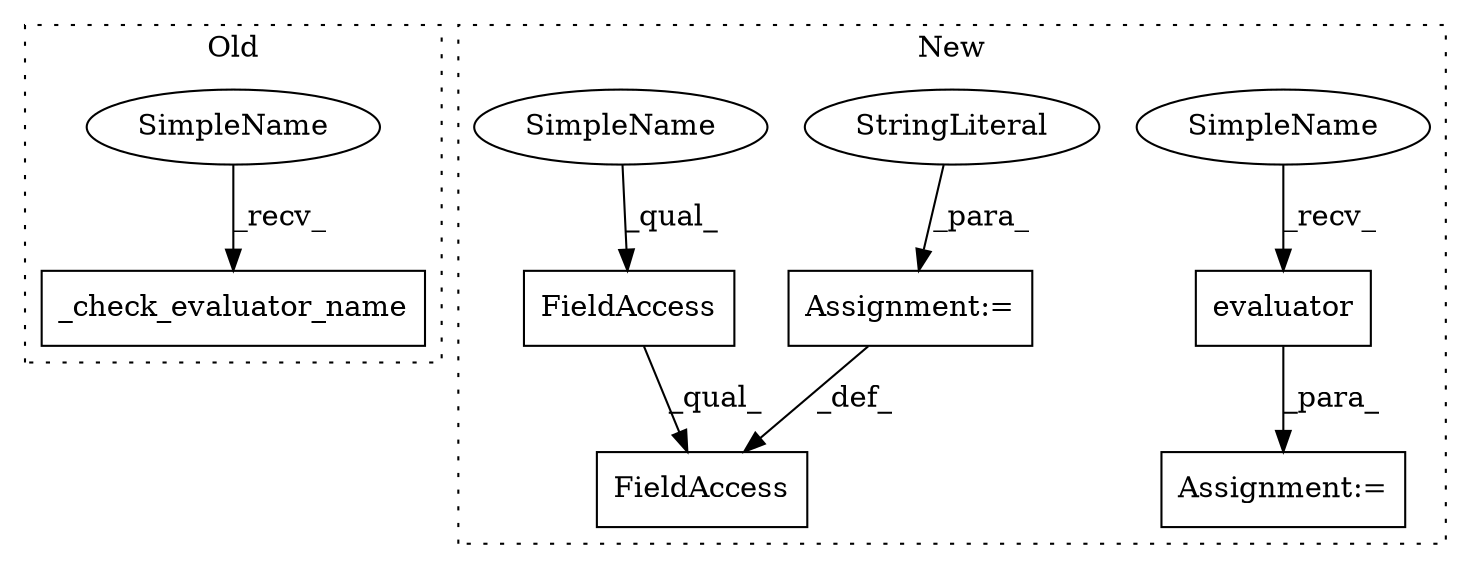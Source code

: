 digraph G {
subgraph cluster0 {
1 [label="_check_evaluator_name" a="32" s="5723" l="23" shape="box"];
8 [label="SimpleName" a="42" s="5718" l="4" shape="ellipse"];
label = "Old";
style="dotted";
}
subgraph cluster1 {
2 [label="evaluator" a="32" s="3419" l="11" shape="box"];
3 [label="FieldAccess" a="22" s="3377" l="14" shape="box"];
4 [label="FieldAccess" a="22" s="3377" l="19" shape="box"];
5 [label="Assignment:=" a="7" s="3396" l="1" shape="box"];
6 [label="Assignment:=" a="7" s="3413" l="1" shape="box"];
7 [label="StringLiteral" a="45" s="3397" l="6" shape="ellipse"];
9 [label="SimpleName" a="42" s="3414" l="4" shape="ellipse"];
10 [label="SimpleName" a="42" s="3377" l="4" shape="ellipse"];
label = "New";
style="dotted";
}
2 -> 6 [label="_para_"];
3 -> 4 [label="_qual_"];
5 -> 4 [label="_def_"];
7 -> 5 [label="_para_"];
8 -> 1 [label="_recv_"];
9 -> 2 [label="_recv_"];
10 -> 3 [label="_qual_"];
}